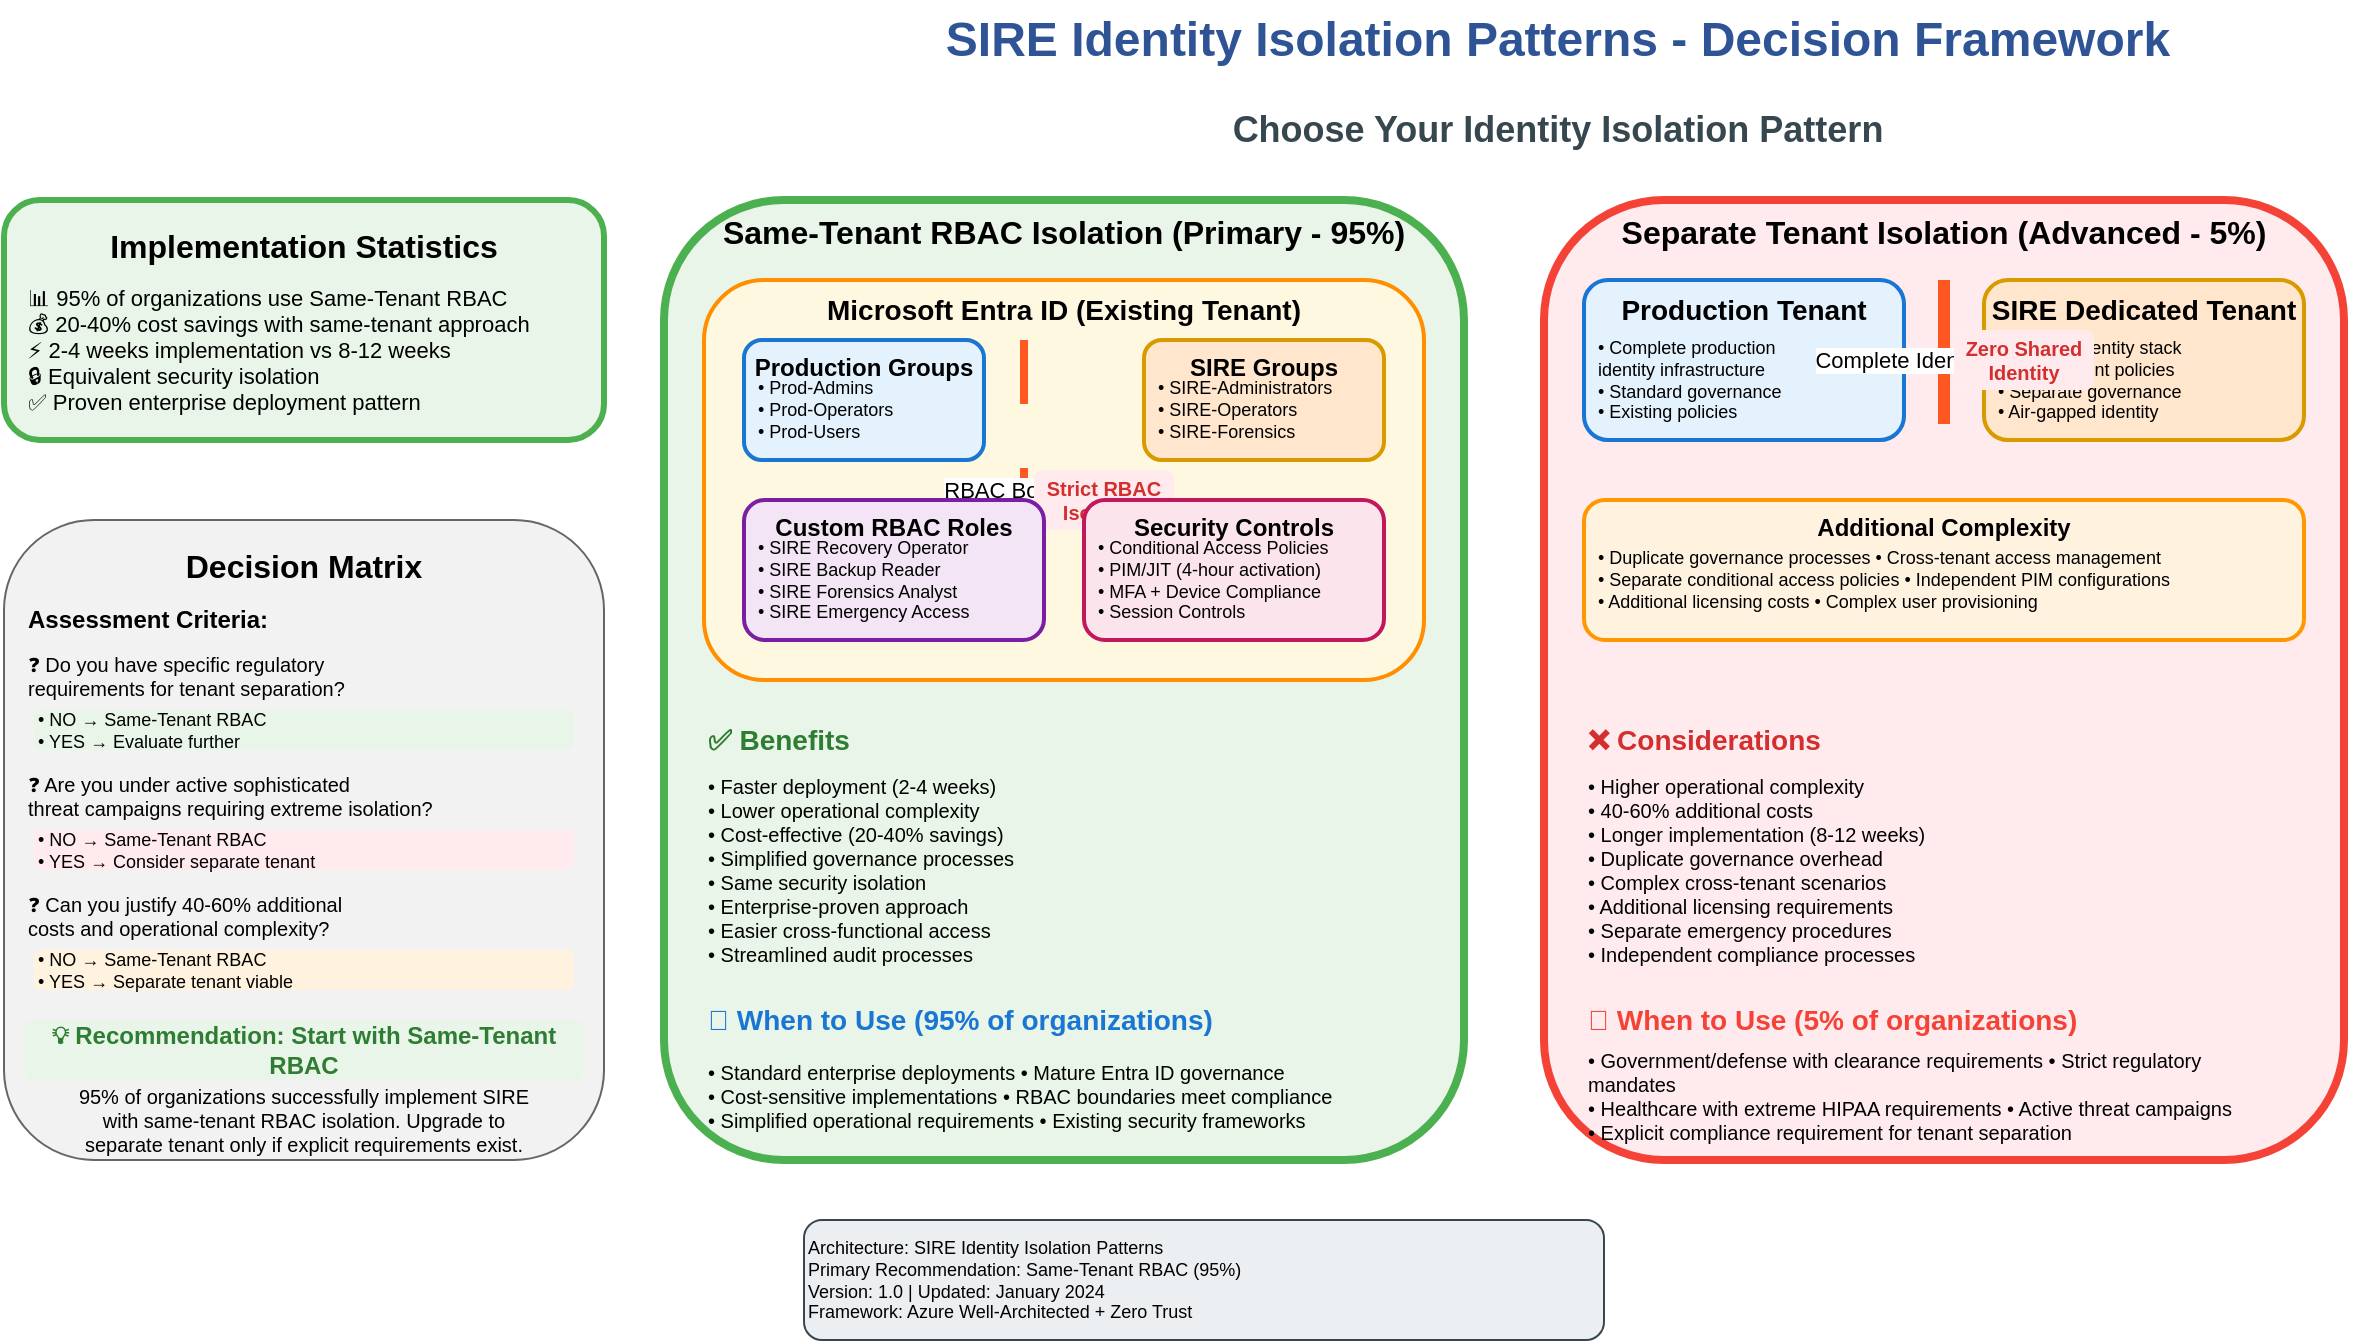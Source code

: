 <mxfile version="22.1.16" type="device">
  <diagram id="Identity-Isolation-Patterns" name="Identity Isolation Patterns">
    <mxGraphModel dx="2074" dy="1196" grid="1" gridSize="10" guides="1" tooltips="1" connect="1" arrows="1" fold="1" page="1" pageScale="1" pageWidth="1654" pageHeight="1169" math="0" shadow="0">
      <root>
        <mxCell id="0" />
        <mxCell id="1" parent="0" />
        
        <!-- Title -->
        <mxCell id="title" value="SIRE Identity Isolation Patterns - Decision Framework" style="text;html=1;strokeColor=none;fillColor=none;align=center;verticalAlign=middle;whiteSpace=wrap;rounded=0;fontSize=24;fontStyle=1;fontColor=#2F5496;" vertex="1" parent="1">
          <mxGeometry x="427" y="20" width="800" height="40" as="geometry" />
        </mxCell>
        
        <!-- Decision Framework Header -->
        <mxCell id="decision-header" value="Choose Your Identity Isolation Pattern" style="text;html=1;strokeColor=none;fillColor=none;align=center;verticalAlign=middle;whiteSpace=wrap;rounded=0;fontSize=18;fontStyle=1;fontColor=#37474F;" vertex="1" parent="1">
          <mxGeometry x="527" y="70" width="600" height="30" as="geometry" />
        </mxCell>
        
        <!-- Statistics Box -->
        <mxCell id="statistics-box" value="" style="rounded=1;whiteSpace=wrap;html=1;fillColor=#E8F5E8;strokeColor=#4CAF50;strokeWidth=3;" vertex="1" parent="1">
          <mxGeometry x="50" y="120" width="300" height="120" as="geometry" />
        </mxCell>
        <mxCell id="stats-title" value="Implementation Statistics" style="text;html=1;strokeColor=none;fillColor=none;align=center;verticalAlign=middle;whiteSpace=wrap;rounded=0;fontSize=16;fontStyle=1;" vertex="1" parent="1">
          <mxGeometry x="100" y="130" width="200" height="25" as="geometry" />
        </mxCell>
        <mxCell id="stats-content" value="📊 95% of organizations use Same-Tenant RBAC&#xa;💰 20-40% cost savings with same-tenant approach&#xa;⚡ 2-4 weeks implementation vs 8-12 weeks&#xa;🔒 Equivalent security isolation&#xa;✅ Proven enterprise deployment pattern" style="text;html=1;strokeColor=none;fillColor=none;align=left;verticalAlign=middle;whiteSpace=wrap;rounded=0;fontSize=11;" vertex="1" parent="1">
          <mxGeometry x="60" y="160" width="280" height="70" as="geometry" />
        </mxCell>
        
        <!-- Same-Tenant RBAC Pattern -->
        <mxCell id="same-tenant-container" value="Same-Tenant RBAC Isolation (Primary - 95%)" style="rounded=1;whiteSpace=wrap;html=1;fillColor=#E8F5E8;strokeColor=#4CAF50;strokeWidth=4;fontSize=16;fontStyle=1;verticalAlign=top;align=center;" vertex="1" parent="1">
          <mxGeometry x="380" y="120" width="400" height="480" as="geometry" />
        </mxCell>
        
        <!-- Same-Tenant Architecture -->
        <mxCell id="same-tenant-arch" value="Microsoft Entra ID (Existing Tenant)" style="rounded=1;whiteSpace=wrap;html=1;fillColor=#FFF8E1;strokeColor=#FF8F00;strokeWidth=2;fontSize=14;fontStyle=1;verticalAlign=top;align=center;" vertex="1" parent="1">
          <mxGeometry x="400" y="160" width="360" height="200" as="geometry" />
        </mxCell>
        
        <!-- Production Groups -->
        <mxCell id="prod-groups" value="Production Groups" style="rounded=1;whiteSpace=wrap;html=1;fillColor=#E3F2FD;strokeColor=#1976D2;strokeWidth=2;fontSize=12;fontStyle=1;verticalAlign=top;align=center;" vertex="1" parent="1">
          <mxGeometry x="420" y="190" width="120" height="60" as="geometry" />
        </mxCell>
        <mxCell id="prod-list" value="• Prod-Admins&#xa;• Prod-Operators&#xa;• Prod-Users" style="text;html=1;strokeColor=none;fillColor=none;align=left;verticalAlign=middle;whiteSpace=wrap;rounded=0;fontSize=9;" vertex="1" parent="1">
          <mxGeometry x="425" y="210" width="110" height="30" as="geometry" />
        </mxCell>
        
        <!-- RBAC Boundary -->
        <mxCell id="rbac-boundary" value="RBAC Boundary" style="endArrow=none;dashed=1;html=1;rounded=0;strokeColor=#FF5722;strokeWidth=4;dashPattern=8 8;" edge="1" parent="1">
          <mxGeometry relative="1" as="geometry">
            <mxPoint x="560" y="190" as="sourcePoint" />
            <mxPoint x="560" y="340" as="targetPoint" />
          </mxGeometry>
        </mxCell>
        <mxCell id="rbac-label" value="Strict RBAC&#xa;Isolation" style="text;html=1;strokeColor=none;fillColor=#FFEBEE;align=center;verticalAlign=middle;whiteSpace=wrap;rounded=1;fontSize=10;fontStyle=1;fontColor=#D32F2F;" vertex="1" parent="1">
          <mxGeometry x="565" y="255" width="70" height="30" as="geometry" />
        </mxCell>
        
        <!-- SIRE Groups -->
        <mxCell id="sire-groups-same" value="SIRE Groups" style="rounded=1;whiteSpace=wrap;html=1;fillColor=#FFE6CC;strokeColor=#D79B00;strokeWidth=2;fontSize=12;fontStyle=1;verticalAlign=top;align=center;" vertex="1" parent="1">
          <mxGeometry x="620" y="190" width="120" height="60" as="geometry" />
        </mxCell>
        <mxCell id="sire-list-same" value="• SIRE-Administrators&#xa;• SIRE-Operators&#xa;• SIRE-Forensics" style="text;html=1;strokeColor=none;fillColor=none;align=left;verticalAlign=middle;whiteSpace=wrap;rounded=0;fontSize=9;" vertex="1" parent="1">
          <mxGeometry x="625" y="210" width="110" height="30" as="geometry" />
        </mxCell>
        
        <!-- Custom RBAC Roles -->
        <mxCell id="custom-roles-same" value="Custom RBAC Roles" style="rounded=1;whiteSpace=wrap;html=1;fillColor=#F3E5F5;strokeColor=#7B1FA2;strokeWidth=2;fontSize=12;fontStyle=1;verticalAlign=top;align=center;" vertex="1" parent="1">
          <mxGeometry x="420" y="270" width="150" height="70" as="geometry" />
        </mxCell>
        <mxCell id="roles-list-same" value="• SIRE Recovery Operator&#xa;• SIRE Backup Reader&#xa;• SIRE Forensics Analyst&#xa;• SIRE Emergency Access" style="text;html=1;strokeColor=none;fillColor=none;align=left;verticalAlign=middle;whiteSpace=wrap;rounded=0;fontSize=9;" vertex="1" parent="1">
          <mxGeometry x="425" y="290" width="140" height="40" as="geometry" />
        </mxCell>
        
        <!-- Security Controls -->
        <mxCell id="security-controls-same" value="Security Controls" style="rounded=1;whiteSpace=wrap;html=1;fillColor=#FCE4EC;strokeColor=#C2185B;strokeWidth=2;fontSize=12;fontStyle=1;verticalAlign=top;align=center;" vertex="1" parent="1">
          <mxGeometry x="590" y="270" width="150" height="70" as="geometry" />
        </mxCell>
        <mxCell id="controls-list-same" value="• Conditional Access Policies&#xa;• PIM/JIT (4-hour activation)&#xa;• MFA + Device Compliance&#xa;• Session Controls" style="text;html=1;strokeColor=none;fillColor=none;align=left;verticalAlign=middle;whiteSpace=wrap;rounded=0;fontSize=9;" vertex="1" parent="1">
          <mxGeometry x="595" y="290" width="140" height="40" as="geometry" />
        </mxCell>
        
        <!-- Benefits -->
        <mxCell id="benefits-same" value="✅ Benefits" style="text;html=1;strokeColor=none;fillColor=none;align=left;verticalAlign=middle;whiteSpace=wrap;rounded=0;fontSize=14;fontStyle=1;fontColor=#2E7D32;" vertex="1" parent="1">
          <mxGeometry x="400" y="380" width="80" height="20" as="geometry" />
        </mxCell>
        <mxCell id="benefits-list-same" value="• Faster deployment (2-4 weeks)&#xa;• Lower operational complexity&#xa;• Cost-effective (20-40% savings)&#xa;• Simplified governance processes&#xa;• Same security isolation&#xa;• Enterprise-proven approach&#xa;• Easier cross-functional access&#xa;• Streamlined audit processes" style="text;html=1;strokeColor=none;fillColor=none;align=left;verticalAlign=middle;whiteSpace=wrap;rounded=0;fontSize=10;" vertex="1" parent="1">
          <mxGeometry x="400" y="405" width="340" height="100" as="geometry" />
        </mxCell>
        
        <!-- Use Cases -->
        <mxCell id="use-cases-same" value="🎯 When to Use (95% of organizations)" style="text;html=1;strokeColor=none;fillColor=none;align=left;verticalAlign=middle;whiteSpace=wrap;rounded=0;fontSize=14;fontStyle=1;fontColor=#1976D2;" vertex="1" parent="1">
          <mxGeometry x="400" y="520" width="300" height="20" as="geometry" />
        </mxCell>
        <mxCell id="use-cases-list-same" value="• Standard enterprise deployments • Mature Entra ID governance&#xa;• Cost-sensitive implementations • RBAC boundaries meet compliance&#xa;• Simplified operational requirements • Existing security frameworks" style="text;html=1;strokeColor=none;fillColor=none;align=left;verticalAlign=middle;whiteSpace=wrap;rounded=0;fontSize=10;" vertex="1" parent="1">
          <mxGeometry x="400" y="545" width="340" height="45" as="geometry" />
        </mxCell>
        
        <!-- Separate Tenant Pattern -->
        <mxCell id="separate-tenant-container" value="Separate Tenant Isolation (Advanced - 5%)" style="rounded=1;whiteSpace=wrap;html=1;fillColor=#FFEBEE;strokeColor=#F44336;strokeWidth=4;fontSize=16;fontStyle=1;verticalAlign=top;align=center;" vertex="1" parent="1">
          <mxGeometry x="820" y="120" width="400" height="480" as="geometry" />
        </mxCell>
        
        <!-- Production Tenant -->
        <mxCell id="prod-tenant" value="Production Tenant" style="rounded=1;whiteSpace=wrap;html=1;fillColor=#E3F2FD;strokeColor=#1976D2;strokeWidth=2;fontSize=14;fontStyle=1;verticalAlign=top;align=center;" vertex="1" parent="1">
          <mxGeometry x="840" y="160" width="160" height="80" as="geometry" />
        </mxCell>
        <mxCell id="prod-tenant-details" value="• Complete production&#xa;identity infrastructure&#xa;• Standard governance&#xa;• Existing policies" style="text;html=1;strokeColor=none;fillColor=none;align=left;verticalAlign=middle;whiteSpace=wrap;rounded=0;fontSize=9;" vertex="1" parent="1">
          <mxGeometry x="845" y="185" width="150" height="50" as="geometry" />
        </mxCell>
        
        <!-- SIRE Tenant -->
        <mxCell id="sire-tenant" value="SIRE Dedicated Tenant" style="rounded=1;whiteSpace=wrap;html=1;fillColor=#FFE6CC;strokeColor=#D79B00;strokeWidth=2;fontSize=14;fontStyle=1;verticalAlign=top;align=center;" vertex="1" parent="1">
          <mxGeometry x="1040" y="160" width="160" height="80" as="geometry" />
        </mxCell>
        <mxCell id="sire-tenant-details" value="• Isolated identity stack&#xa;• Independent policies&#xa;• Separate governance&#xa;• Air-gapped identity" style="text;html=1;strokeColor=none;fillColor=none;align=left;verticalAlign=middle;whiteSpace=wrap;rounded=0;fontSize=9;" vertex="1" parent="1">
          <mxGeometry x="1045" y="185" width="150" height="50" as="geometry" />
        </mxCell>
        
        <!-- Tenant Isolation -->
        <mxCell id="tenant-isolation" value="Complete Identity Isolation" style="endArrow=none;dashed=1;html=1;rounded=0;strokeColor=#FF5722;strokeWidth=6;dashPattern=12 12;" edge="1" parent="1">
          <mxGeometry relative="1" as="geometry">
            <mxPoint x="1020" y="160" as="sourcePoint" />
            <mxPoint x="1020" y="240" as="targetPoint" />
          </mxGeometry>
        </mxCell>
        <mxCell id="tenant-label" value="Zero Shared&#xa;Identity" style="text;html=1;strokeColor=none;fillColor=#FFEBEE;align=center;verticalAlign=middle;whiteSpace=wrap;rounded=1;fontSize=10;fontStyle=1;fontColor=#D32F2F;" vertex="1" parent="1">
          <mxGeometry x="1025" y="185" width="70" height="30" as="geometry" />
        </mxCell>
        
        <!-- Additional Complexity -->
        <mxCell id="complexity-separate" value="Additional Complexity" style="rounded=1;whiteSpace=wrap;html=1;fillColor=#FFF3E0;strokeColor=#FF9800;strokeWidth=2;fontSize=12;fontStyle=1;verticalAlign=top;align=center;" vertex="1" parent="1">
          <mxGeometry x="840" y="270" width="360" height="70" as="geometry" />
        </mxCell>
        <mxCell id="complexity-list-separate" value="• Duplicate governance processes • Cross-tenant access management&#xa;• Separate conditional access policies • Independent PIM configurations&#xa;• Additional licensing costs • Complex user provisioning" style="text;html=1;strokeColor=none;fillColor=none;align=left;verticalAlign=middle;whiteSpace=wrap;rounded=0;fontSize=9;" vertex="1" parent="1">
          <mxGeometry x="845" y="290" width="350" height="40" as="geometry" />
        </mxCell>
        
        <!-- Drawbacks -->
        <mxCell id="drawbacks-separate" value="❌ Considerations" style="text;html=1;strokeColor=none;fillColor=none;align=left;verticalAlign=middle;whiteSpace=wrap;rounded=0;fontSize=14;fontStyle=1;fontColor=#D32F2F;" vertex="1" parent="1">
          <mxGeometry x="840" y="380" width="120" height="20" as="geometry" />
        </mxCell>
        <mxCell id="drawbacks-list-separate" value="• Higher operational complexity&#xa;• 40-60% additional costs&#xa;• Longer implementation (8-12 weeks)&#xa;• Duplicate governance overhead&#xa;• Complex cross-tenant scenarios&#xa;• Additional licensing requirements&#xa;• Separate emergency procedures&#xa;• Independent compliance processes" style="text;html=1;strokeColor=none;fillColor=none;align=left;verticalAlign=middle;whiteSpace=wrap;rounded=0;fontSize=10;" vertex="1" parent="1">
          <mxGeometry x="840" y="405" width="340" height="100" as="geometry" />
        </mxCell>
        
        <!-- Use Cases Separate -->
        <mxCell id="use-cases-separate" value="🎯 When to Use (5% of organizations)" style="text;html=1;strokeColor=none;fillColor=none;align=left;verticalAlign=middle;whiteSpace=wrap;rounded=0;fontSize=14;fontStyle=1;fontColor=#F44336;" vertex="1" parent="1">
          <mxGeometry x="840" y="520" width="300" height="20" as="geometry" />
        </mxCell>
        <mxCell id="use-cases-list-separate" value="• Government/defense with clearance requirements • Strict regulatory mandates&#xa;• Healthcare with extreme HIPAA requirements • Active threat campaigns&#xa;• Explicit compliance requirement for tenant separation" style="text;html=1;strokeColor=none;fillColor=none;align=left;verticalAlign=middle;whiteSpace=wrap;rounded=0;fontSize=10;" vertex="1" parent="1">
          <mxGeometry x="840" y="545" width="340" height="45" as="geometry" />
        </mxCell>
        
        <!-- Decision Matrix -->
        <mxCell id="decision-matrix" value="" style="rounded=1;whiteSpace=wrap;html=1;fillColor=#F2F2F2;strokeColor=#666666;strokeWidth=1;" vertex="1" parent="1">
          <mxGeometry x="50" y="280" width="300" height="320" as="geometry" />
        </mxCell>
        <mxCell id="matrix-title" value="Decision Matrix" style="text;html=1;strokeColor=none;fillColor=none;align=center;verticalAlign=middle;whiteSpace=wrap;rounded=0;fontSize=16;fontStyle=1;" vertex="1" parent="1">
          <mxGeometry x="100" y="290" width="200" height="25" as="geometry" />
        </mxCell>
        
        <!-- Decision Criteria -->
        <mxCell id="criteria-header" value="Assessment Criteria:" style="text;html=1;strokeColor=none;fillColor=none;align=left;verticalAlign=middle;whiteSpace=wrap;rounded=0;fontSize=12;fontStyle=1;" vertex="1" parent="1">
          <mxGeometry x="60" y="320" width="140" height="20" as="geometry" />
        </mxCell>
        
        <mxCell id="q1" value="❓ Do you have specific regulatory&#xa;requirements for tenant separation?" style="text;html=1;strokeColor=none;fillColor=none;align=left;verticalAlign=middle;whiteSpace=wrap;rounded=0;fontSize=10;" vertex="1" parent="1">
          <mxGeometry x="60" y="345" width="280" height="25" as="geometry" />
        </mxCell>
        <mxCell id="a1" value="• NO → Same-Tenant RBAC&#xa;• YES → Evaluate further" style="text;html=1;strokeColor=none;fillColor=#E8F5E8;align=left;verticalAlign=middle;whiteSpace=wrap;rounded=1;fontSize=9;" vertex="1" parent="1">
          <mxGeometry x="65" y="375" width="270" height="20" as="geometry" />
        </mxCell>
        
        <mxCell id="q2" value="❓ Are you under active sophisticated&#xa;threat campaigns requiring extreme isolation?" style="text;html=1;strokeColor=none;fillColor=none;align=left;verticalAlign=middle;whiteSpace=wrap;rounded=0;fontSize=10;" vertex="1" parent="1">
          <mxGeometry x="60" y="405" width="280" height="25" as="geometry" />
        </mxCell>
        <mxCell id="a2" value="• NO → Same-Tenant RBAC&#xa;• YES → Consider separate tenant" style="text;html=1;strokeColor=none;fillColor=#FFEBEE;align=left;verticalAlign=middle;whiteSpace=wrap;rounded=1;fontSize=9;" vertex="1" parent="1">
          <mxGeometry x="65" y="435" width="270" height="20" as="geometry" />
        </mxCell>
        
        <mxCell id="q3" value="❓ Can you justify 40-60% additional&#xa;costs and operational complexity?" style="text;html=1;strokeColor=none;fillColor=none;align=left;verticalAlign=middle;whiteSpace=wrap;rounded=0;fontSize=10;" vertex="1" parent="1">
          <mxGeometry x="60" y="465" width="280" height="25" as="geometry" />
        </mxCell>
        <mxCell id="a3" value="• NO → Same-Tenant RBAC&#xa;• YES → Separate tenant viable" style="text;html=1;strokeColor=none;fillColor=#FFF3E0;align=left;verticalAlign=middle;whiteSpace=wrap;rounded=1;fontSize=9;" vertex="1" parent="1">
          <mxGeometry x="65" y="495" width="270" height="20" as="geometry" />
        </mxCell>
        
        <!-- Recommendation -->
        <mxCell id="recommendation" value="💡 Recommendation: Start with Same-Tenant RBAC" style="text;html=1;strokeColor=none;fillColor=#E8F5E8;align=center;verticalAlign=middle;whiteSpace=wrap;rounded=1;fontSize=12;fontStyle=1;fontColor=#2E7D32;" vertex="1" parent="1">
          <mxGeometry x="60" y="530" width="280" height="30" as="geometry" />
        </mxCell>
        <mxCell id="rec-text" value="95% of organizations successfully implement SIRE&#xa;with same-tenant RBAC isolation. Upgrade to&#xa;separate tenant only if explicit requirements exist." style="text;html=1;strokeColor=none;fillColor=none;align=center;verticalAlign=middle;whiteSpace=wrap;rounded=0;fontSize=10;" vertex="1" parent="1">
          <mxGeometry x="60" y="565" width="280" height="30" as="geometry" />
        </mxCell>
        
        <!-- Metadata -->
        <mxCell id="metadata" value="Architecture: SIRE Identity Isolation Patterns&#xa;Primary Recommendation: Same-Tenant RBAC (95%)&#xa;Version: 1.0 | Updated: January 2024&#xa;Framework: Azure Well-Architected + Zero Trust" style="text;html=1;strokeColor=#37474F;fillColor=#ECEFF1;align=left;verticalAlign=middle;whiteSpace=wrap;rounded=1;fontSize=9;" vertex="1" parent="1">
          <mxGeometry x="450" y="630" width="400" height="60" as="geometry" />
        </mxCell>
        
      </root>
    </mxGraphModel>
  </diagram>
</mxfile>